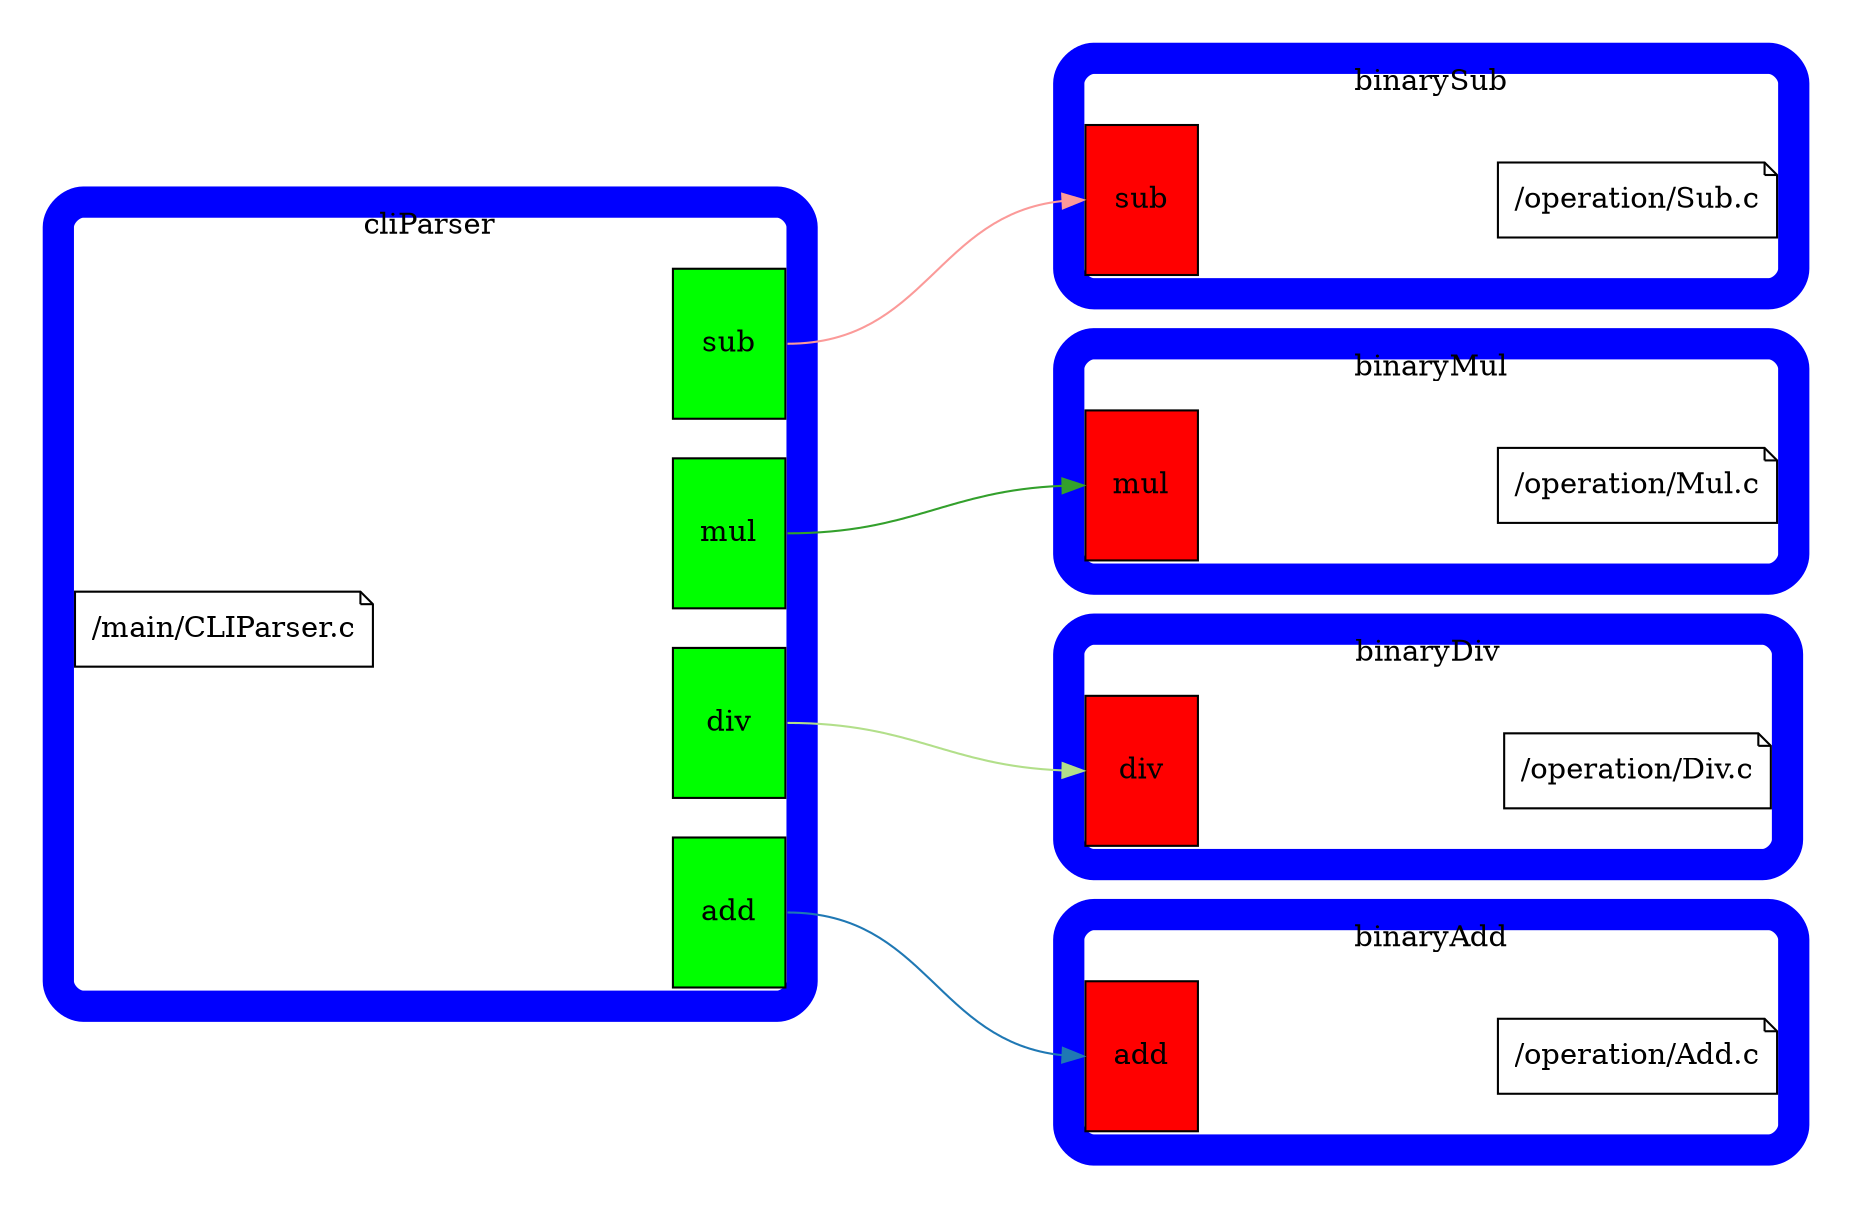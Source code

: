 digraph TopLevel {
	rankdir=LR;
	ranksep=2;
	subgraph cluster_membrane {
		penwidth=15;
		color=white;
		style=rounded;

		subgraph cluster_binaryAddMembrana {
			color=white;
			subgraph cluster_binaryAddComp {
				penwidth=15;
				color=blue;
				style=rounded;
				label=binaryAdd;
				{rank=source; color=none; Srvadd [shape=record,style=filled,fillcolor=red,label="add",  height=1 ];}
				{
					color=none;
					add_src[shape=note,label="/operation/Add.c"];
				}
			}
		}

		subgraph cluster_binaryDivMembrana {
			color=white;
			subgraph cluster_binaryDivComp {
				penwidth=15;
				color=blue;
				style=rounded;
				label=binaryDiv;
				{rank=source; color=none; Srvdiv [shape=record,style=filled,fillcolor=red,label="div", height=1 ];}
				{
					color=none;
					div_src[shape=note,label="/operation/Div.c" ];
				}
			}
		}

		subgraph cluster_binaryMulMembrana {
			color=white;
			subgraph cluster_binaryMulComp {
				penwidth=15;
				color=blue;
				style=rounded;
				label=binaryMul;
				{rank=source; color=none; Srvmul [shape=record,style=filled,fillcolor=red,label="mul", height=1 ];}
				{
					color=none;
					mul_src[shape=note,label="/operation/Mul.c"];
				}
			}
		}

		subgraph cluster_binarySubMembrana {
			color=white;
			subgraph cluster_binarySubComp {
				penwidth=15;
				color=blue;
				style=rounded;
				label=binarySub;
				{rank=source; color=none; Srvsub [shape=record,style=filled,fillcolor=red,label="sub", height=1 ];}
				{
					color=none;
					sub_src[shape=note,label="/operation/Sub.c"];
				}
			}
		}

		subgraph cluster_cliParserMembrana {
			color=white;
			subgraph cluster_cliParserComp {
				penwidth=15;
				color=blue;
				style=rounded;
				label=cliParser;
				{rank=sink; color=none; Cltadd [shape=record,style=filled,fillcolor=green,label="add", height=1 ];Cltdiv [shape=record,style=filled,fillcolor=green,label="div", height=1 ];Cltmul [shape=record,style=filled,fillcolor=green,label="mul", height=1 ];Cltsub [shape=record,style=filled,fillcolor=green,label="sub", height=1 ];}
				{
					color=none;
					0[shape=note,label="/main/CLIParser.c"];
				}
			}
		}

Cltadd:e->Srvadd:w[colorscheme="paired12" color=2];
Cltdiv:e->Srvdiv:w[colorscheme="paired12" color=3];
Cltmul:e->Srvmul:w[colorscheme="paired12" color=4];
Cltsub:e->Srvsub:w[colorscheme="paired12" color=5];
	}

}
